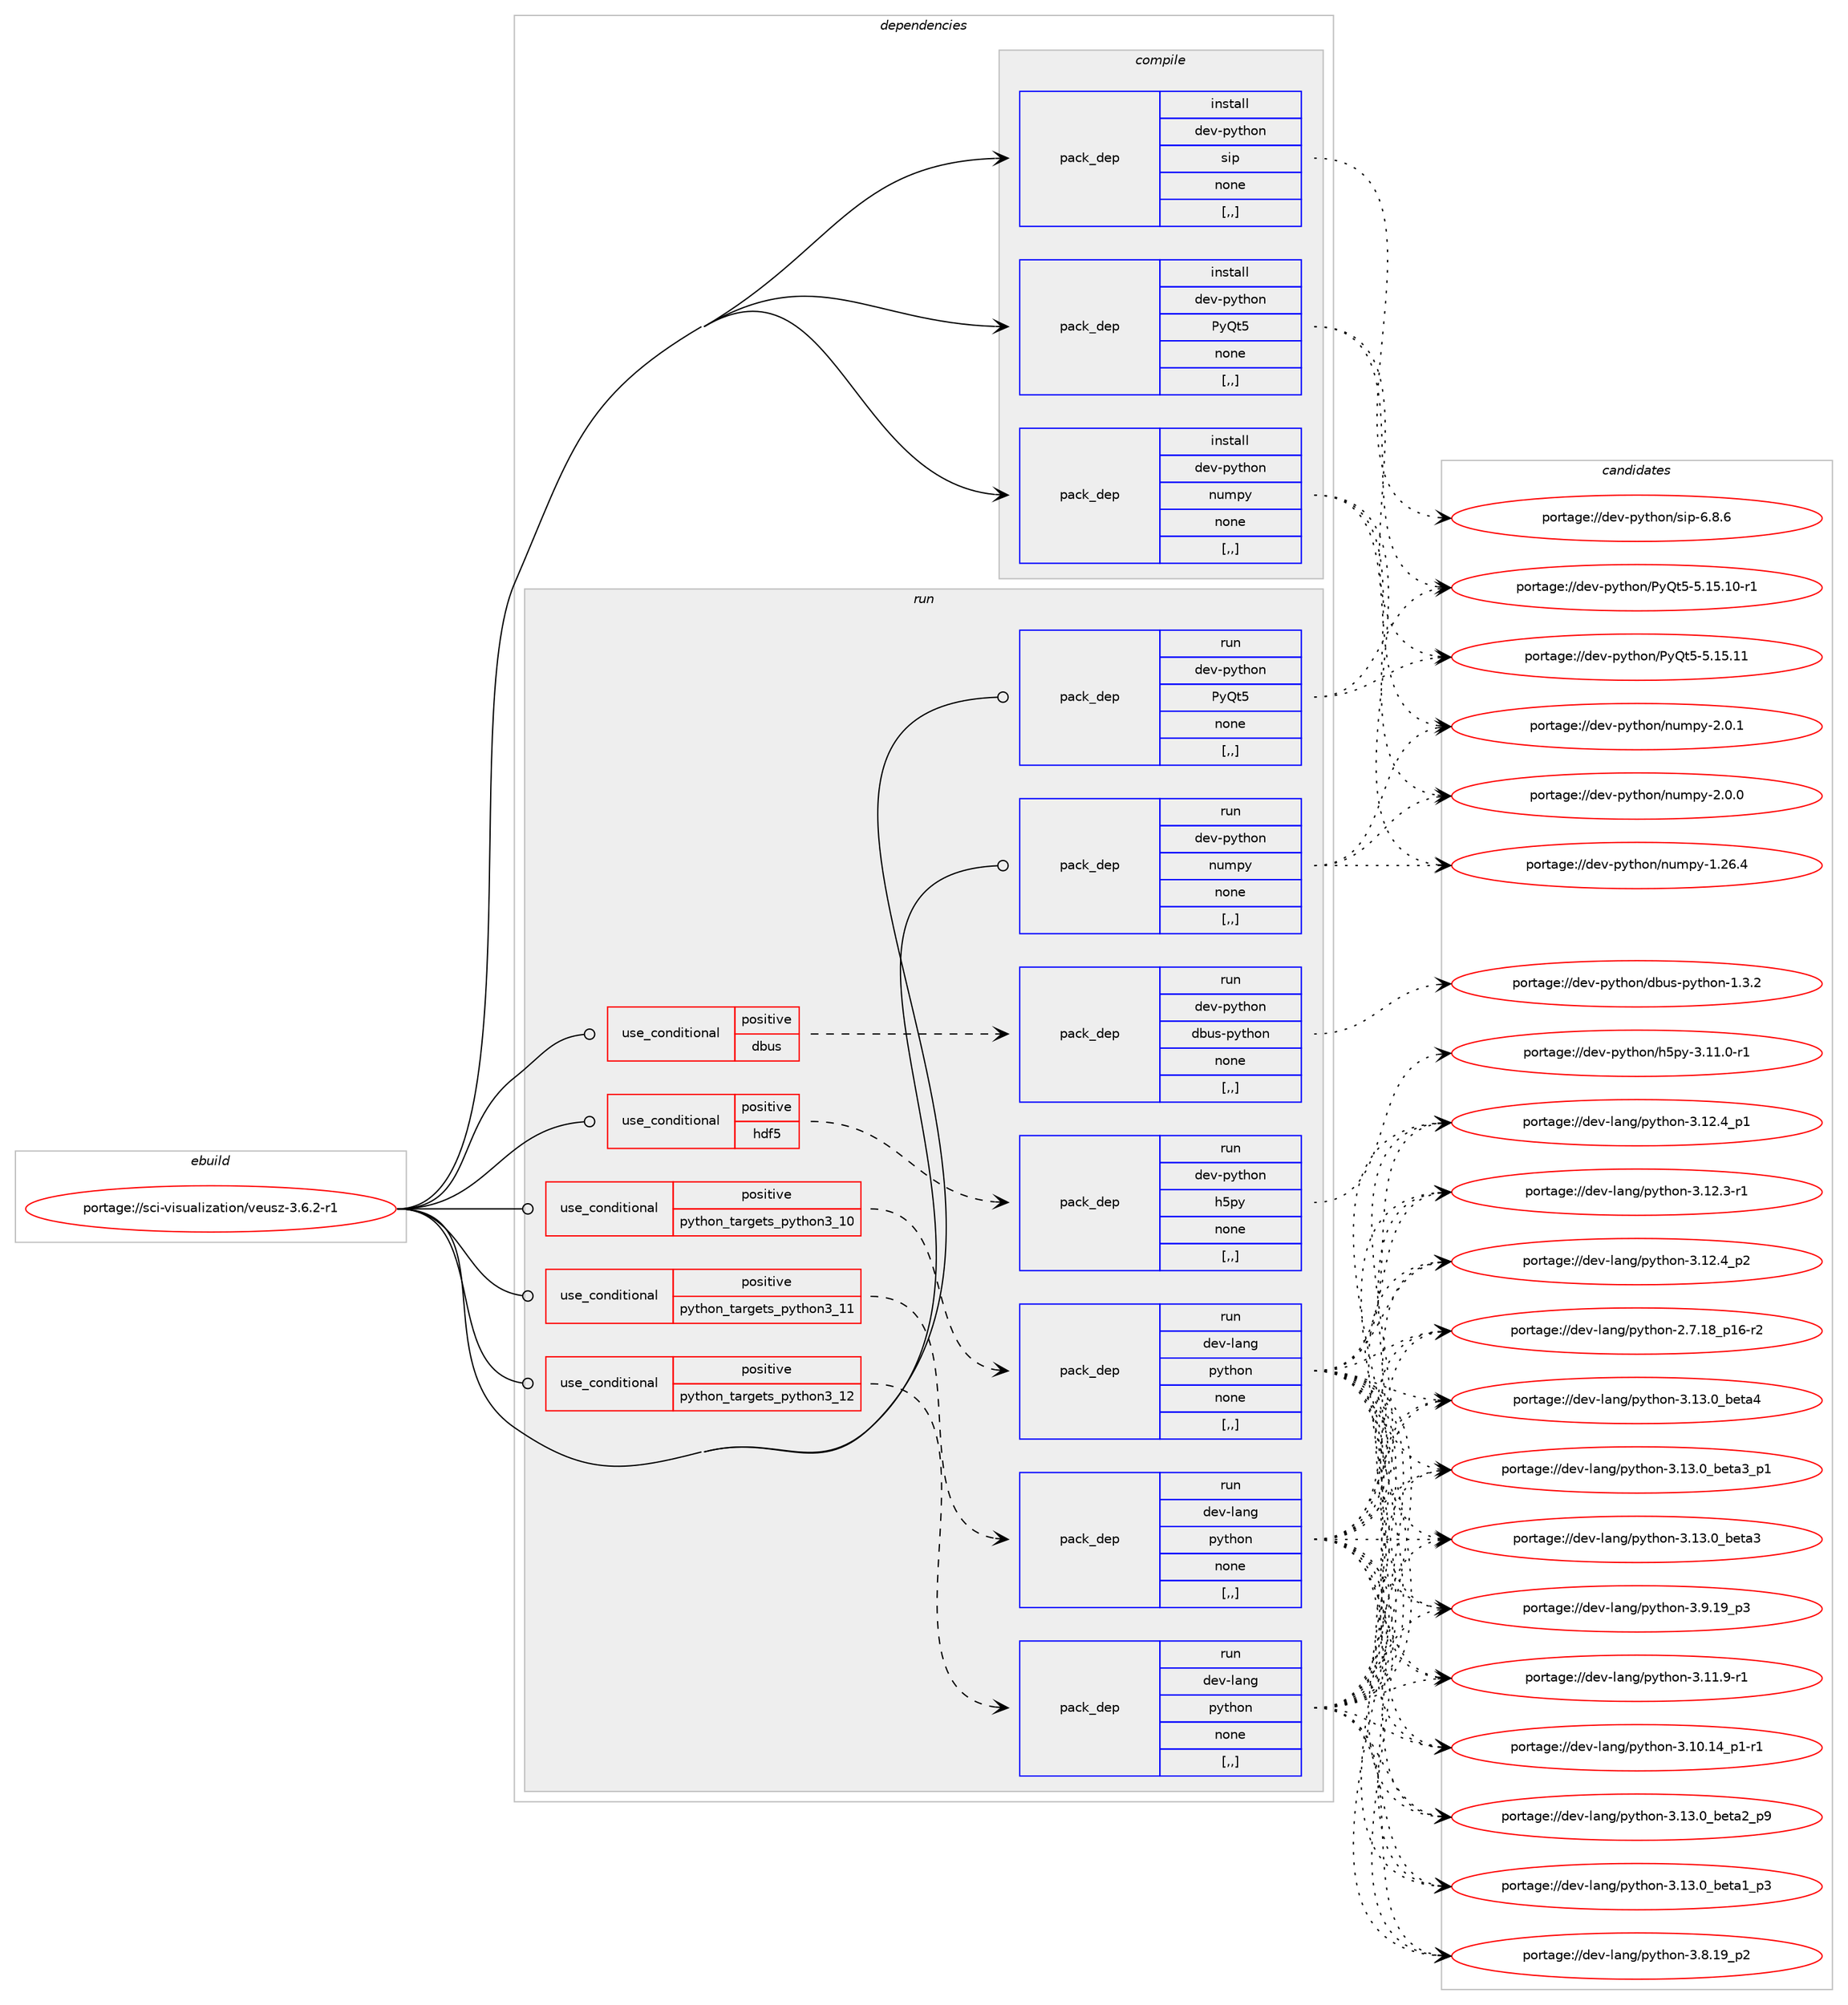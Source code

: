 digraph prolog {

# *************
# Graph options
# *************

newrank=true;
concentrate=true;
compound=true;
graph [rankdir=LR,fontname=Helvetica,fontsize=10,ranksep=1.5];#, ranksep=2.5, nodesep=0.2];
edge  [arrowhead=vee];
node  [fontname=Helvetica,fontsize=10];

# **********
# The ebuild
# **********

subgraph cluster_leftcol {
color=gray;
label=<<i>ebuild</i>>;
id [label="portage://sci-visualization/veusz-3.6.2-r1", color=red, width=4, href="../sci-visualization/veusz-3.6.2-r1.svg"];
}

# ****************
# The dependencies
# ****************

subgraph cluster_midcol {
color=gray;
label=<<i>dependencies</i>>;
subgraph cluster_compile {
fillcolor="#eeeeee";
style=filled;
label=<<i>compile</i>>;
subgraph pack301598 {
dependency414852 [label=<<TABLE BORDER="0" CELLBORDER="1" CELLSPACING="0" CELLPADDING="4" WIDTH="220"><TR><TD ROWSPAN="6" CELLPADDING="30">pack_dep</TD></TR><TR><TD WIDTH="110">install</TD></TR><TR><TD>dev-python</TD></TR><TR><TD>PyQt5</TD></TR><TR><TD>none</TD></TR><TR><TD>[,,]</TD></TR></TABLE>>, shape=none, color=blue];
}
id:e -> dependency414852:w [weight=20,style="solid",arrowhead="vee"];
subgraph pack301599 {
dependency414853 [label=<<TABLE BORDER="0" CELLBORDER="1" CELLSPACING="0" CELLPADDING="4" WIDTH="220"><TR><TD ROWSPAN="6" CELLPADDING="30">pack_dep</TD></TR><TR><TD WIDTH="110">install</TD></TR><TR><TD>dev-python</TD></TR><TR><TD>numpy</TD></TR><TR><TD>none</TD></TR><TR><TD>[,,]</TD></TR></TABLE>>, shape=none, color=blue];
}
id:e -> dependency414853:w [weight=20,style="solid",arrowhead="vee"];
subgraph pack301600 {
dependency414854 [label=<<TABLE BORDER="0" CELLBORDER="1" CELLSPACING="0" CELLPADDING="4" WIDTH="220"><TR><TD ROWSPAN="6" CELLPADDING="30">pack_dep</TD></TR><TR><TD WIDTH="110">install</TD></TR><TR><TD>dev-python</TD></TR><TR><TD>sip</TD></TR><TR><TD>none</TD></TR><TR><TD>[,,]</TD></TR></TABLE>>, shape=none, color=blue];
}
id:e -> dependency414854:w [weight=20,style="solid",arrowhead="vee"];
}
subgraph cluster_compileandrun {
fillcolor="#eeeeee";
style=filled;
label=<<i>compile and run</i>>;
}
subgraph cluster_run {
fillcolor="#eeeeee";
style=filled;
label=<<i>run</i>>;
subgraph cond110339 {
dependency414855 [label=<<TABLE BORDER="0" CELLBORDER="1" CELLSPACING="0" CELLPADDING="4"><TR><TD ROWSPAN="3" CELLPADDING="10">use_conditional</TD></TR><TR><TD>positive</TD></TR><TR><TD>dbus</TD></TR></TABLE>>, shape=none, color=red];
subgraph pack301601 {
dependency414856 [label=<<TABLE BORDER="0" CELLBORDER="1" CELLSPACING="0" CELLPADDING="4" WIDTH="220"><TR><TD ROWSPAN="6" CELLPADDING="30">pack_dep</TD></TR><TR><TD WIDTH="110">run</TD></TR><TR><TD>dev-python</TD></TR><TR><TD>dbus-python</TD></TR><TR><TD>none</TD></TR><TR><TD>[,,]</TD></TR></TABLE>>, shape=none, color=blue];
}
dependency414855:e -> dependency414856:w [weight=20,style="dashed",arrowhead="vee"];
}
id:e -> dependency414855:w [weight=20,style="solid",arrowhead="odot"];
subgraph cond110340 {
dependency414857 [label=<<TABLE BORDER="0" CELLBORDER="1" CELLSPACING="0" CELLPADDING="4"><TR><TD ROWSPAN="3" CELLPADDING="10">use_conditional</TD></TR><TR><TD>positive</TD></TR><TR><TD>hdf5</TD></TR></TABLE>>, shape=none, color=red];
subgraph pack301602 {
dependency414858 [label=<<TABLE BORDER="0" CELLBORDER="1" CELLSPACING="0" CELLPADDING="4" WIDTH="220"><TR><TD ROWSPAN="6" CELLPADDING="30">pack_dep</TD></TR><TR><TD WIDTH="110">run</TD></TR><TR><TD>dev-python</TD></TR><TR><TD>h5py</TD></TR><TR><TD>none</TD></TR><TR><TD>[,,]</TD></TR></TABLE>>, shape=none, color=blue];
}
dependency414857:e -> dependency414858:w [weight=20,style="dashed",arrowhead="vee"];
}
id:e -> dependency414857:w [weight=20,style="solid",arrowhead="odot"];
subgraph cond110341 {
dependency414859 [label=<<TABLE BORDER="0" CELLBORDER="1" CELLSPACING="0" CELLPADDING="4"><TR><TD ROWSPAN="3" CELLPADDING="10">use_conditional</TD></TR><TR><TD>positive</TD></TR><TR><TD>python_targets_python3_10</TD></TR></TABLE>>, shape=none, color=red];
subgraph pack301603 {
dependency414860 [label=<<TABLE BORDER="0" CELLBORDER="1" CELLSPACING="0" CELLPADDING="4" WIDTH="220"><TR><TD ROWSPAN="6" CELLPADDING="30">pack_dep</TD></TR><TR><TD WIDTH="110">run</TD></TR><TR><TD>dev-lang</TD></TR><TR><TD>python</TD></TR><TR><TD>none</TD></TR><TR><TD>[,,]</TD></TR></TABLE>>, shape=none, color=blue];
}
dependency414859:e -> dependency414860:w [weight=20,style="dashed",arrowhead="vee"];
}
id:e -> dependency414859:w [weight=20,style="solid",arrowhead="odot"];
subgraph cond110342 {
dependency414861 [label=<<TABLE BORDER="0" CELLBORDER="1" CELLSPACING="0" CELLPADDING="4"><TR><TD ROWSPAN="3" CELLPADDING="10">use_conditional</TD></TR><TR><TD>positive</TD></TR><TR><TD>python_targets_python3_11</TD></TR></TABLE>>, shape=none, color=red];
subgraph pack301604 {
dependency414862 [label=<<TABLE BORDER="0" CELLBORDER="1" CELLSPACING="0" CELLPADDING="4" WIDTH="220"><TR><TD ROWSPAN="6" CELLPADDING="30">pack_dep</TD></TR><TR><TD WIDTH="110">run</TD></TR><TR><TD>dev-lang</TD></TR><TR><TD>python</TD></TR><TR><TD>none</TD></TR><TR><TD>[,,]</TD></TR></TABLE>>, shape=none, color=blue];
}
dependency414861:e -> dependency414862:w [weight=20,style="dashed",arrowhead="vee"];
}
id:e -> dependency414861:w [weight=20,style="solid",arrowhead="odot"];
subgraph cond110343 {
dependency414863 [label=<<TABLE BORDER="0" CELLBORDER="1" CELLSPACING="0" CELLPADDING="4"><TR><TD ROWSPAN="3" CELLPADDING="10">use_conditional</TD></TR><TR><TD>positive</TD></TR><TR><TD>python_targets_python3_12</TD></TR></TABLE>>, shape=none, color=red];
subgraph pack301605 {
dependency414864 [label=<<TABLE BORDER="0" CELLBORDER="1" CELLSPACING="0" CELLPADDING="4" WIDTH="220"><TR><TD ROWSPAN="6" CELLPADDING="30">pack_dep</TD></TR><TR><TD WIDTH="110">run</TD></TR><TR><TD>dev-lang</TD></TR><TR><TD>python</TD></TR><TR><TD>none</TD></TR><TR><TD>[,,]</TD></TR></TABLE>>, shape=none, color=blue];
}
dependency414863:e -> dependency414864:w [weight=20,style="dashed",arrowhead="vee"];
}
id:e -> dependency414863:w [weight=20,style="solid",arrowhead="odot"];
subgraph pack301606 {
dependency414865 [label=<<TABLE BORDER="0" CELLBORDER="1" CELLSPACING="0" CELLPADDING="4" WIDTH="220"><TR><TD ROWSPAN="6" CELLPADDING="30">pack_dep</TD></TR><TR><TD WIDTH="110">run</TD></TR><TR><TD>dev-python</TD></TR><TR><TD>PyQt5</TD></TR><TR><TD>none</TD></TR><TR><TD>[,,]</TD></TR></TABLE>>, shape=none, color=blue];
}
id:e -> dependency414865:w [weight=20,style="solid",arrowhead="odot"];
subgraph pack301607 {
dependency414866 [label=<<TABLE BORDER="0" CELLBORDER="1" CELLSPACING="0" CELLPADDING="4" WIDTH="220"><TR><TD ROWSPAN="6" CELLPADDING="30">pack_dep</TD></TR><TR><TD WIDTH="110">run</TD></TR><TR><TD>dev-python</TD></TR><TR><TD>numpy</TD></TR><TR><TD>none</TD></TR><TR><TD>[,,]</TD></TR></TABLE>>, shape=none, color=blue];
}
id:e -> dependency414866:w [weight=20,style="solid",arrowhead="odot"];
}
}

# **************
# The candidates
# **************

subgraph cluster_choices {
rank=same;
color=gray;
label=<<i>candidates</i>>;

subgraph choice301598 {
color=black;
nodesep=1;
choice10010111845112121116104111110478012181116534553464953464949 [label="portage://dev-python/PyQt5-5.15.11", color=red, width=4,href="../dev-python/PyQt5-5.15.11.svg"];
choice100101118451121211161041111104780121811165345534649534649484511449 [label="portage://dev-python/PyQt5-5.15.10-r1", color=red, width=4,href="../dev-python/PyQt5-5.15.10-r1.svg"];
dependency414852:e -> choice10010111845112121116104111110478012181116534553464953464949:w [style=dotted,weight="100"];
dependency414852:e -> choice100101118451121211161041111104780121811165345534649534649484511449:w [style=dotted,weight="100"];
}
subgraph choice301599 {
color=black;
nodesep=1;
choice1001011184511212111610411111047110117109112121455046484649 [label="portage://dev-python/numpy-2.0.1", color=red, width=4,href="../dev-python/numpy-2.0.1.svg"];
choice1001011184511212111610411111047110117109112121455046484648 [label="portage://dev-python/numpy-2.0.0", color=red, width=4,href="../dev-python/numpy-2.0.0.svg"];
choice100101118451121211161041111104711011710911212145494650544652 [label="portage://dev-python/numpy-1.26.4", color=red, width=4,href="../dev-python/numpy-1.26.4.svg"];
dependency414853:e -> choice1001011184511212111610411111047110117109112121455046484649:w [style=dotted,weight="100"];
dependency414853:e -> choice1001011184511212111610411111047110117109112121455046484648:w [style=dotted,weight="100"];
dependency414853:e -> choice100101118451121211161041111104711011710911212145494650544652:w [style=dotted,weight="100"];
}
subgraph choice301600 {
color=black;
nodesep=1;
choice1001011184511212111610411111047115105112455446564654 [label="portage://dev-python/sip-6.8.6", color=red, width=4,href="../dev-python/sip-6.8.6.svg"];
dependency414854:e -> choice1001011184511212111610411111047115105112455446564654:w [style=dotted,weight="100"];
}
subgraph choice301601 {
color=black;
nodesep=1;
choice10010111845112121116104111110471009811711545112121116104111110454946514650 [label="portage://dev-python/dbus-python-1.3.2", color=red, width=4,href="../dev-python/dbus-python-1.3.2.svg"];
dependency414856:e -> choice10010111845112121116104111110471009811711545112121116104111110454946514650:w [style=dotted,weight="100"];
}
subgraph choice301602 {
color=black;
nodesep=1;
choice100101118451121211161041111104710453112121455146494946484511449 [label="portage://dev-python/h5py-3.11.0-r1", color=red, width=4,href="../dev-python/h5py-3.11.0-r1.svg"];
dependency414858:e -> choice100101118451121211161041111104710453112121455146494946484511449:w [style=dotted,weight="100"];
}
subgraph choice301603 {
color=black;
nodesep=1;
choice1001011184510897110103471121211161041111104551464951464895981011169752 [label="portage://dev-lang/python-3.13.0_beta4", color=red, width=4,href="../dev-lang/python-3.13.0_beta4.svg"];
choice10010111845108971101034711212111610411111045514649514648959810111697519511249 [label="portage://dev-lang/python-3.13.0_beta3_p1", color=red, width=4,href="../dev-lang/python-3.13.0_beta3_p1.svg"];
choice1001011184510897110103471121211161041111104551464951464895981011169751 [label="portage://dev-lang/python-3.13.0_beta3", color=red, width=4,href="../dev-lang/python-3.13.0_beta3.svg"];
choice10010111845108971101034711212111610411111045514649514648959810111697509511257 [label="portage://dev-lang/python-3.13.0_beta2_p9", color=red, width=4,href="../dev-lang/python-3.13.0_beta2_p9.svg"];
choice10010111845108971101034711212111610411111045514649514648959810111697499511251 [label="portage://dev-lang/python-3.13.0_beta1_p3", color=red, width=4,href="../dev-lang/python-3.13.0_beta1_p3.svg"];
choice100101118451089711010347112121116104111110455146495046529511250 [label="portage://dev-lang/python-3.12.4_p2", color=red, width=4,href="../dev-lang/python-3.12.4_p2.svg"];
choice100101118451089711010347112121116104111110455146495046529511249 [label="portage://dev-lang/python-3.12.4_p1", color=red, width=4,href="../dev-lang/python-3.12.4_p1.svg"];
choice100101118451089711010347112121116104111110455146495046514511449 [label="portage://dev-lang/python-3.12.3-r1", color=red, width=4,href="../dev-lang/python-3.12.3-r1.svg"];
choice100101118451089711010347112121116104111110455146494946574511449 [label="portage://dev-lang/python-3.11.9-r1", color=red, width=4,href="../dev-lang/python-3.11.9-r1.svg"];
choice100101118451089711010347112121116104111110455146494846495295112494511449 [label="portage://dev-lang/python-3.10.14_p1-r1", color=red, width=4,href="../dev-lang/python-3.10.14_p1-r1.svg"];
choice100101118451089711010347112121116104111110455146574649579511251 [label="portage://dev-lang/python-3.9.19_p3", color=red, width=4,href="../dev-lang/python-3.9.19_p3.svg"];
choice100101118451089711010347112121116104111110455146564649579511250 [label="portage://dev-lang/python-3.8.19_p2", color=red, width=4,href="../dev-lang/python-3.8.19_p2.svg"];
choice100101118451089711010347112121116104111110455046554649569511249544511450 [label="portage://dev-lang/python-2.7.18_p16-r2", color=red, width=4,href="../dev-lang/python-2.7.18_p16-r2.svg"];
dependency414860:e -> choice1001011184510897110103471121211161041111104551464951464895981011169752:w [style=dotted,weight="100"];
dependency414860:e -> choice10010111845108971101034711212111610411111045514649514648959810111697519511249:w [style=dotted,weight="100"];
dependency414860:e -> choice1001011184510897110103471121211161041111104551464951464895981011169751:w [style=dotted,weight="100"];
dependency414860:e -> choice10010111845108971101034711212111610411111045514649514648959810111697509511257:w [style=dotted,weight="100"];
dependency414860:e -> choice10010111845108971101034711212111610411111045514649514648959810111697499511251:w [style=dotted,weight="100"];
dependency414860:e -> choice100101118451089711010347112121116104111110455146495046529511250:w [style=dotted,weight="100"];
dependency414860:e -> choice100101118451089711010347112121116104111110455146495046529511249:w [style=dotted,weight="100"];
dependency414860:e -> choice100101118451089711010347112121116104111110455146495046514511449:w [style=dotted,weight="100"];
dependency414860:e -> choice100101118451089711010347112121116104111110455146494946574511449:w [style=dotted,weight="100"];
dependency414860:e -> choice100101118451089711010347112121116104111110455146494846495295112494511449:w [style=dotted,weight="100"];
dependency414860:e -> choice100101118451089711010347112121116104111110455146574649579511251:w [style=dotted,weight="100"];
dependency414860:e -> choice100101118451089711010347112121116104111110455146564649579511250:w [style=dotted,weight="100"];
dependency414860:e -> choice100101118451089711010347112121116104111110455046554649569511249544511450:w [style=dotted,weight="100"];
}
subgraph choice301604 {
color=black;
nodesep=1;
choice1001011184510897110103471121211161041111104551464951464895981011169752 [label="portage://dev-lang/python-3.13.0_beta4", color=red, width=4,href="../dev-lang/python-3.13.0_beta4.svg"];
choice10010111845108971101034711212111610411111045514649514648959810111697519511249 [label="portage://dev-lang/python-3.13.0_beta3_p1", color=red, width=4,href="../dev-lang/python-3.13.0_beta3_p1.svg"];
choice1001011184510897110103471121211161041111104551464951464895981011169751 [label="portage://dev-lang/python-3.13.0_beta3", color=red, width=4,href="../dev-lang/python-3.13.0_beta3.svg"];
choice10010111845108971101034711212111610411111045514649514648959810111697509511257 [label="portage://dev-lang/python-3.13.0_beta2_p9", color=red, width=4,href="../dev-lang/python-3.13.0_beta2_p9.svg"];
choice10010111845108971101034711212111610411111045514649514648959810111697499511251 [label="portage://dev-lang/python-3.13.0_beta1_p3", color=red, width=4,href="../dev-lang/python-3.13.0_beta1_p3.svg"];
choice100101118451089711010347112121116104111110455146495046529511250 [label="portage://dev-lang/python-3.12.4_p2", color=red, width=4,href="../dev-lang/python-3.12.4_p2.svg"];
choice100101118451089711010347112121116104111110455146495046529511249 [label="portage://dev-lang/python-3.12.4_p1", color=red, width=4,href="../dev-lang/python-3.12.4_p1.svg"];
choice100101118451089711010347112121116104111110455146495046514511449 [label="portage://dev-lang/python-3.12.3-r1", color=red, width=4,href="../dev-lang/python-3.12.3-r1.svg"];
choice100101118451089711010347112121116104111110455146494946574511449 [label="portage://dev-lang/python-3.11.9-r1", color=red, width=4,href="../dev-lang/python-3.11.9-r1.svg"];
choice100101118451089711010347112121116104111110455146494846495295112494511449 [label="portage://dev-lang/python-3.10.14_p1-r1", color=red, width=4,href="../dev-lang/python-3.10.14_p1-r1.svg"];
choice100101118451089711010347112121116104111110455146574649579511251 [label="portage://dev-lang/python-3.9.19_p3", color=red, width=4,href="../dev-lang/python-3.9.19_p3.svg"];
choice100101118451089711010347112121116104111110455146564649579511250 [label="portage://dev-lang/python-3.8.19_p2", color=red, width=4,href="../dev-lang/python-3.8.19_p2.svg"];
choice100101118451089711010347112121116104111110455046554649569511249544511450 [label="portage://dev-lang/python-2.7.18_p16-r2", color=red, width=4,href="../dev-lang/python-2.7.18_p16-r2.svg"];
dependency414862:e -> choice1001011184510897110103471121211161041111104551464951464895981011169752:w [style=dotted,weight="100"];
dependency414862:e -> choice10010111845108971101034711212111610411111045514649514648959810111697519511249:w [style=dotted,weight="100"];
dependency414862:e -> choice1001011184510897110103471121211161041111104551464951464895981011169751:w [style=dotted,weight="100"];
dependency414862:e -> choice10010111845108971101034711212111610411111045514649514648959810111697509511257:w [style=dotted,weight="100"];
dependency414862:e -> choice10010111845108971101034711212111610411111045514649514648959810111697499511251:w [style=dotted,weight="100"];
dependency414862:e -> choice100101118451089711010347112121116104111110455146495046529511250:w [style=dotted,weight="100"];
dependency414862:e -> choice100101118451089711010347112121116104111110455146495046529511249:w [style=dotted,weight="100"];
dependency414862:e -> choice100101118451089711010347112121116104111110455146495046514511449:w [style=dotted,weight="100"];
dependency414862:e -> choice100101118451089711010347112121116104111110455146494946574511449:w [style=dotted,weight="100"];
dependency414862:e -> choice100101118451089711010347112121116104111110455146494846495295112494511449:w [style=dotted,weight="100"];
dependency414862:e -> choice100101118451089711010347112121116104111110455146574649579511251:w [style=dotted,weight="100"];
dependency414862:e -> choice100101118451089711010347112121116104111110455146564649579511250:w [style=dotted,weight="100"];
dependency414862:e -> choice100101118451089711010347112121116104111110455046554649569511249544511450:w [style=dotted,weight="100"];
}
subgraph choice301605 {
color=black;
nodesep=1;
choice1001011184510897110103471121211161041111104551464951464895981011169752 [label="portage://dev-lang/python-3.13.0_beta4", color=red, width=4,href="../dev-lang/python-3.13.0_beta4.svg"];
choice10010111845108971101034711212111610411111045514649514648959810111697519511249 [label="portage://dev-lang/python-3.13.0_beta3_p1", color=red, width=4,href="../dev-lang/python-3.13.0_beta3_p1.svg"];
choice1001011184510897110103471121211161041111104551464951464895981011169751 [label="portage://dev-lang/python-3.13.0_beta3", color=red, width=4,href="../dev-lang/python-3.13.0_beta3.svg"];
choice10010111845108971101034711212111610411111045514649514648959810111697509511257 [label="portage://dev-lang/python-3.13.0_beta2_p9", color=red, width=4,href="../dev-lang/python-3.13.0_beta2_p9.svg"];
choice10010111845108971101034711212111610411111045514649514648959810111697499511251 [label="portage://dev-lang/python-3.13.0_beta1_p3", color=red, width=4,href="../dev-lang/python-3.13.0_beta1_p3.svg"];
choice100101118451089711010347112121116104111110455146495046529511250 [label="portage://dev-lang/python-3.12.4_p2", color=red, width=4,href="../dev-lang/python-3.12.4_p2.svg"];
choice100101118451089711010347112121116104111110455146495046529511249 [label="portage://dev-lang/python-3.12.4_p1", color=red, width=4,href="../dev-lang/python-3.12.4_p1.svg"];
choice100101118451089711010347112121116104111110455146495046514511449 [label="portage://dev-lang/python-3.12.3-r1", color=red, width=4,href="../dev-lang/python-3.12.3-r1.svg"];
choice100101118451089711010347112121116104111110455146494946574511449 [label="portage://dev-lang/python-3.11.9-r1", color=red, width=4,href="../dev-lang/python-3.11.9-r1.svg"];
choice100101118451089711010347112121116104111110455146494846495295112494511449 [label="portage://dev-lang/python-3.10.14_p1-r1", color=red, width=4,href="../dev-lang/python-3.10.14_p1-r1.svg"];
choice100101118451089711010347112121116104111110455146574649579511251 [label="portage://dev-lang/python-3.9.19_p3", color=red, width=4,href="../dev-lang/python-3.9.19_p3.svg"];
choice100101118451089711010347112121116104111110455146564649579511250 [label="portage://dev-lang/python-3.8.19_p2", color=red, width=4,href="../dev-lang/python-3.8.19_p2.svg"];
choice100101118451089711010347112121116104111110455046554649569511249544511450 [label="portage://dev-lang/python-2.7.18_p16-r2", color=red, width=4,href="../dev-lang/python-2.7.18_p16-r2.svg"];
dependency414864:e -> choice1001011184510897110103471121211161041111104551464951464895981011169752:w [style=dotted,weight="100"];
dependency414864:e -> choice10010111845108971101034711212111610411111045514649514648959810111697519511249:w [style=dotted,weight="100"];
dependency414864:e -> choice1001011184510897110103471121211161041111104551464951464895981011169751:w [style=dotted,weight="100"];
dependency414864:e -> choice10010111845108971101034711212111610411111045514649514648959810111697509511257:w [style=dotted,weight="100"];
dependency414864:e -> choice10010111845108971101034711212111610411111045514649514648959810111697499511251:w [style=dotted,weight="100"];
dependency414864:e -> choice100101118451089711010347112121116104111110455146495046529511250:w [style=dotted,weight="100"];
dependency414864:e -> choice100101118451089711010347112121116104111110455146495046529511249:w [style=dotted,weight="100"];
dependency414864:e -> choice100101118451089711010347112121116104111110455146495046514511449:w [style=dotted,weight="100"];
dependency414864:e -> choice100101118451089711010347112121116104111110455146494946574511449:w [style=dotted,weight="100"];
dependency414864:e -> choice100101118451089711010347112121116104111110455146494846495295112494511449:w [style=dotted,weight="100"];
dependency414864:e -> choice100101118451089711010347112121116104111110455146574649579511251:w [style=dotted,weight="100"];
dependency414864:e -> choice100101118451089711010347112121116104111110455146564649579511250:w [style=dotted,weight="100"];
dependency414864:e -> choice100101118451089711010347112121116104111110455046554649569511249544511450:w [style=dotted,weight="100"];
}
subgraph choice301606 {
color=black;
nodesep=1;
choice10010111845112121116104111110478012181116534553464953464949 [label="portage://dev-python/PyQt5-5.15.11", color=red, width=4,href="../dev-python/PyQt5-5.15.11.svg"];
choice100101118451121211161041111104780121811165345534649534649484511449 [label="portage://dev-python/PyQt5-5.15.10-r1", color=red, width=4,href="../dev-python/PyQt5-5.15.10-r1.svg"];
dependency414865:e -> choice10010111845112121116104111110478012181116534553464953464949:w [style=dotted,weight="100"];
dependency414865:e -> choice100101118451121211161041111104780121811165345534649534649484511449:w [style=dotted,weight="100"];
}
subgraph choice301607 {
color=black;
nodesep=1;
choice1001011184511212111610411111047110117109112121455046484649 [label="portage://dev-python/numpy-2.0.1", color=red, width=4,href="../dev-python/numpy-2.0.1.svg"];
choice1001011184511212111610411111047110117109112121455046484648 [label="portage://dev-python/numpy-2.0.0", color=red, width=4,href="../dev-python/numpy-2.0.0.svg"];
choice100101118451121211161041111104711011710911212145494650544652 [label="portage://dev-python/numpy-1.26.4", color=red, width=4,href="../dev-python/numpy-1.26.4.svg"];
dependency414866:e -> choice1001011184511212111610411111047110117109112121455046484649:w [style=dotted,weight="100"];
dependency414866:e -> choice1001011184511212111610411111047110117109112121455046484648:w [style=dotted,weight="100"];
dependency414866:e -> choice100101118451121211161041111104711011710911212145494650544652:w [style=dotted,weight="100"];
}
}

}
